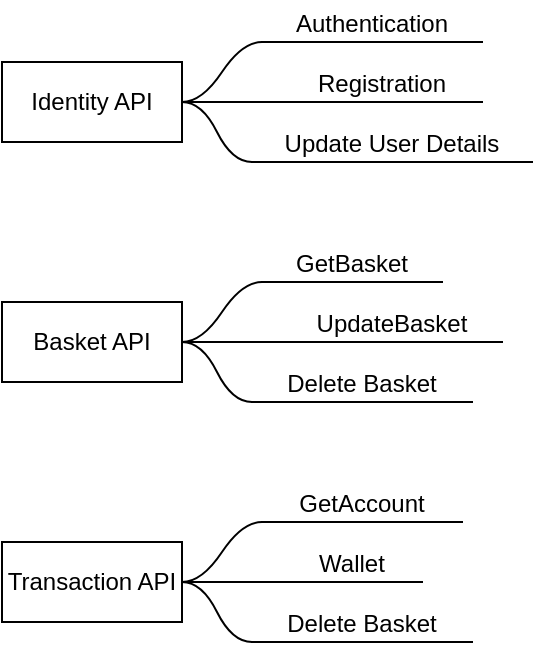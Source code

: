 <mxfile version="12.0.2" type="github" pages="1"><diagram id="sp4zxwCqBZL1AFPPdLZR" name="Page-1"><mxGraphModel dx="772" dy="428" grid="1" gridSize="10" guides="1" tooltips="1" connect="1" arrows="1" fold="1" page="1" pageScale="1" pageWidth="850" pageHeight="1100" math="0" shadow="0"><root><mxCell id="0"/><mxCell id="1" parent="0"/><mxCell id="1Qf3KJM3YO7nTrHedzGX-1" value="Identity API" style="rounded=0;whiteSpace=wrap;html=1;" vertex="1" parent="1"><mxGeometry x="250" y="150" width="90" height="40" as="geometry"/></mxCell><mxCell id="1Qf3KJM3YO7nTrHedzGX-2" value="Authentication" style="whiteSpace=wrap;html=1;shape=partialRectangle;top=0;left=0;bottom=1;right=0;points=[[0,1],[1,1]];strokeColor=#000000;fillColor=none;align=center;verticalAlign=bottom;routingCenterY=0.5;snapToPoint=1;container=1;recursiveResize=0;autosize=1;treeFolding=1;treeMoving=1;" vertex="1" collapsed="1" parent="1"><mxGeometry x="380" y="120" width="110" height="20" as="geometry"/></mxCell><mxCell id="1Qf3KJM3YO7nTrHedzGX-3" value="" style="edgeStyle=entityRelationEdgeStyle;startArrow=none;endArrow=none;segment=10;curved=1;exitX=1;exitY=0.5;exitDx=0;exitDy=0;" edge="1" target="1Qf3KJM3YO7nTrHedzGX-2" parent="1" source="1Qf3KJM3YO7nTrHedzGX-1"><mxGeometry relative="1" as="geometry"><mxPoint x="340" y="160" as="sourcePoint"/></mxGeometry></mxCell><mxCell id="1Qf3KJM3YO7nTrHedzGX-5" value="Registration" style="whiteSpace=wrap;html=1;shape=partialRectangle;top=0;left=0;bottom=1;right=0;points=[[0,1],[1,1]];strokeColor=#000000;fillColor=none;align=center;verticalAlign=bottom;routingCenterY=0.5;snapToPoint=1;container=1;recursiveResize=0;autosize=1;treeFolding=1;treeMoving=1;" vertex="1" collapsed="1" parent="1"><mxGeometry x="390" y="150" width="100" height="20" as="geometry"/></mxCell><mxCell id="1Qf3KJM3YO7nTrHedzGX-6" value="" style="edgeStyle=entityRelationEdgeStyle;startArrow=none;endArrow=none;segment=10;curved=1;" edge="1" target="1Qf3KJM3YO7nTrHedzGX-5" parent="1"><mxGeometry relative="1" as="geometry"><mxPoint x="340" y="170" as="sourcePoint"/></mxGeometry></mxCell><mxCell id="1Qf3KJM3YO7nTrHedzGX-9" value="Update User Details" style="whiteSpace=wrap;html=1;shape=partialRectangle;top=0;left=0;bottom=1;right=0;points=[[0,1],[1,1]];strokeColor=#000000;fillColor=none;align=center;verticalAlign=bottom;routingCenterY=0.5;snapToPoint=1;container=1;recursiveResize=0;autosize=1;treeFolding=1;treeMoving=1;" vertex="1" collapsed="1" parent="1"><mxGeometry x="375" y="180" width="140" height="20" as="geometry"/></mxCell><mxCell id="1Qf3KJM3YO7nTrHedzGX-10" value="" style="edgeStyle=entityRelationEdgeStyle;startArrow=none;endArrow=none;segment=10;curved=1;" edge="1" target="1Qf3KJM3YO7nTrHedzGX-9" parent="1"><mxGeometry relative="1" as="geometry"><mxPoint x="340" y="170" as="sourcePoint"/></mxGeometry></mxCell><mxCell id="1Qf3KJM3YO7nTrHedzGX-11" value="Basket API" style="rounded=0;whiteSpace=wrap;html=1;" vertex="1" parent="1"><mxGeometry x="250" y="270" width="90" height="40" as="geometry"/></mxCell><mxCell id="1Qf3KJM3YO7nTrHedzGX-12" value="GetBasket" style="whiteSpace=wrap;html=1;shape=partialRectangle;top=0;left=0;bottom=1;right=0;points=[[0,1],[1,1]];strokeColor=#000000;fillColor=none;align=center;verticalAlign=bottom;routingCenterY=0.5;snapToPoint=1;container=1;recursiveResize=0;autosize=1;treeFolding=1;treeMoving=1;" vertex="1" collapsed="1" parent="1"><mxGeometry x="380" y="240" width="90" height="20" as="geometry"/></mxCell><mxCell id="1Qf3KJM3YO7nTrHedzGX-13" value="" style="edgeStyle=entityRelationEdgeStyle;startArrow=none;endArrow=none;segment=10;curved=1;exitX=1;exitY=0.5;exitDx=0;exitDy=0;" edge="1" parent="1" source="1Qf3KJM3YO7nTrHedzGX-11" target="1Qf3KJM3YO7nTrHedzGX-12"><mxGeometry relative="1" as="geometry"><mxPoint x="340" y="280" as="sourcePoint"/></mxGeometry></mxCell><mxCell id="1Qf3KJM3YO7nTrHedzGX-14" value="UpdateBasket" style="whiteSpace=wrap;html=1;shape=partialRectangle;top=0;left=0;bottom=1;right=0;points=[[0,1],[1,1]];strokeColor=#000000;fillColor=none;align=center;verticalAlign=bottom;routingCenterY=0.5;snapToPoint=1;container=1;recursiveResize=0;autosize=1;treeFolding=1;treeMoving=1;" vertex="1" collapsed="1" parent="1"><mxGeometry x="390" y="270" width="110" height="20" as="geometry"/></mxCell><mxCell id="1Qf3KJM3YO7nTrHedzGX-15" value="" style="edgeStyle=entityRelationEdgeStyle;startArrow=none;endArrow=none;segment=10;curved=1;" edge="1" parent="1" target="1Qf3KJM3YO7nTrHedzGX-14"><mxGeometry relative="1" as="geometry"><mxPoint x="340" y="290" as="sourcePoint"/></mxGeometry></mxCell><mxCell id="1Qf3KJM3YO7nTrHedzGX-16" value="Delete Basket" style="whiteSpace=wrap;html=1;shape=partialRectangle;top=0;left=0;bottom=1;right=0;points=[[0,1],[1,1]];strokeColor=#000000;fillColor=none;align=center;verticalAlign=bottom;routingCenterY=0.5;snapToPoint=1;container=1;recursiveResize=0;autosize=1;treeFolding=1;treeMoving=1;" vertex="1" collapsed="1" parent="1"><mxGeometry x="375" y="300" width="110" height="20" as="geometry"/></mxCell><mxCell id="1Qf3KJM3YO7nTrHedzGX-17" value="" style="edgeStyle=entityRelationEdgeStyle;startArrow=none;endArrow=none;segment=10;curved=1;" edge="1" parent="1" target="1Qf3KJM3YO7nTrHedzGX-16"><mxGeometry relative="1" as="geometry"><mxPoint x="340" y="290" as="sourcePoint"/></mxGeometry></mxCell><mxCell id="1Qf3KJM3YO7nTrHedzGX-20" value="Transaction API" style="rounded=0;whiteSpace=wrap;html=1;" vertex="1" parent="1"><mxGeometry x="250" y="390" width="90" height="40" as="geometry"/></mxCell><mxCell id="1Qf3KJM3YO7nTrHedzGX-21" value="GetAccount" style="whiteSpace=wrap;html=1;shape=partialRectangle;top=0;left=0;bottom=1;right=0;points=[[0,1],[1,1]];strokeColor=#000000;fillColor=none;align=center;verticalAlign=bottom;routingCenterY=0.5;snapToPoint=1;container=1;recursiveResize=0;autosize=1;treeFolding=1;treeMoving=1;" vertex="1" collapsed="1" parent="1"><mxGeometry x="380" y="360" width="100" height="20" as="geometry"/></mxCell><mxCell id="1Qf3KJM3YO7nTrHedzGX-22" value="" style="edgeStyle=entityRelationEdgeStyle;startArrow=none;endArrow=none;segment=10;curved=1;exitX=1;exitY=0.5;exitDx=0;exitDy=0;" edge="1" parent="1" source="1Qf3KJM3YO7nTrHedzGX-20" target="1Qf3KJM3YO7nTrHedzGX-21"><mxGeometry relative="1" as="geometry"><mxPoint x="340" y="400" as="sourcePoint"/></mxGeometry></mxCell><mxCell id="1Qf3KJM3YO7nTrHedzGX-23" value="Wallet" style="whiteSpace=wrap;html=1;shape=partialRectangle;top=0;left=0;bottom=1;right=0;points=[[0,1],[1,1]];strokeColor=#000000;fillColor=none;align=center;verticalAlign=bottom;routingCenterY=0.5;snapToPoint=1;container=1;recursiveResize=0;autosize=1;treeFolding=1;treeMoving=1;" vertex="1" collapsed="1" parent="1"><mxGeometry x="390" y="390" width="70" height="20" as="geometry"/></mxCell><mxCell id="1Qf3KJM3YO7nTrHedzGX-24" value="" style="edgeStyle=entityRelationEdgeStyle;startArrow=none;endArrow=none;segment=10;curved=1;" edge="1" parent="1" target="1Qf3KJM3YO7nTrHedzGX-23"><mxGeometry relative="1" as="geometry"><mxPoint x="340" y="410" as="sourcePoint"/></mxGeometry></mxCell><mxCell id="1Qf3KJM3YO7nTrHedzGX-25" value="Delete Basket" style="whiteSpace=wrap;html=1;shape=partialRectangle;top=0;left=0;bottom=1;right=0;points=[[0,1],[1,1]];strokeColor=#000000;fillColor=none;align=center;verticalAlign=bottom;routingCenterY=0.5;snapToPoint=1;container=1;recursiveResize=0;autosize=1;treeFolding=1;treeMoving=1;" vertex="1" collapsed="1" parent="1"><mxGeometry x="375" y="420" width="110" height="20" as="geometry"/></mxCell><mxCell id="1Qf3KJM3YO7nTrHedzGX-26" value="" style="edgeStyle=entityRelationEdgeStyle;startArrow=none;endArrow=none;segment=10;curved=1;" edge="1" parent="1" target="1Qf3KJM3YO7nTrHedzGX-25"><mxGeometry relative="1" as="geometry"><mxPoint x="340" y="410" as="sourcePoint"/></mxGeometry></mxCell></root></mxGraphModel></diagram></mxfile>